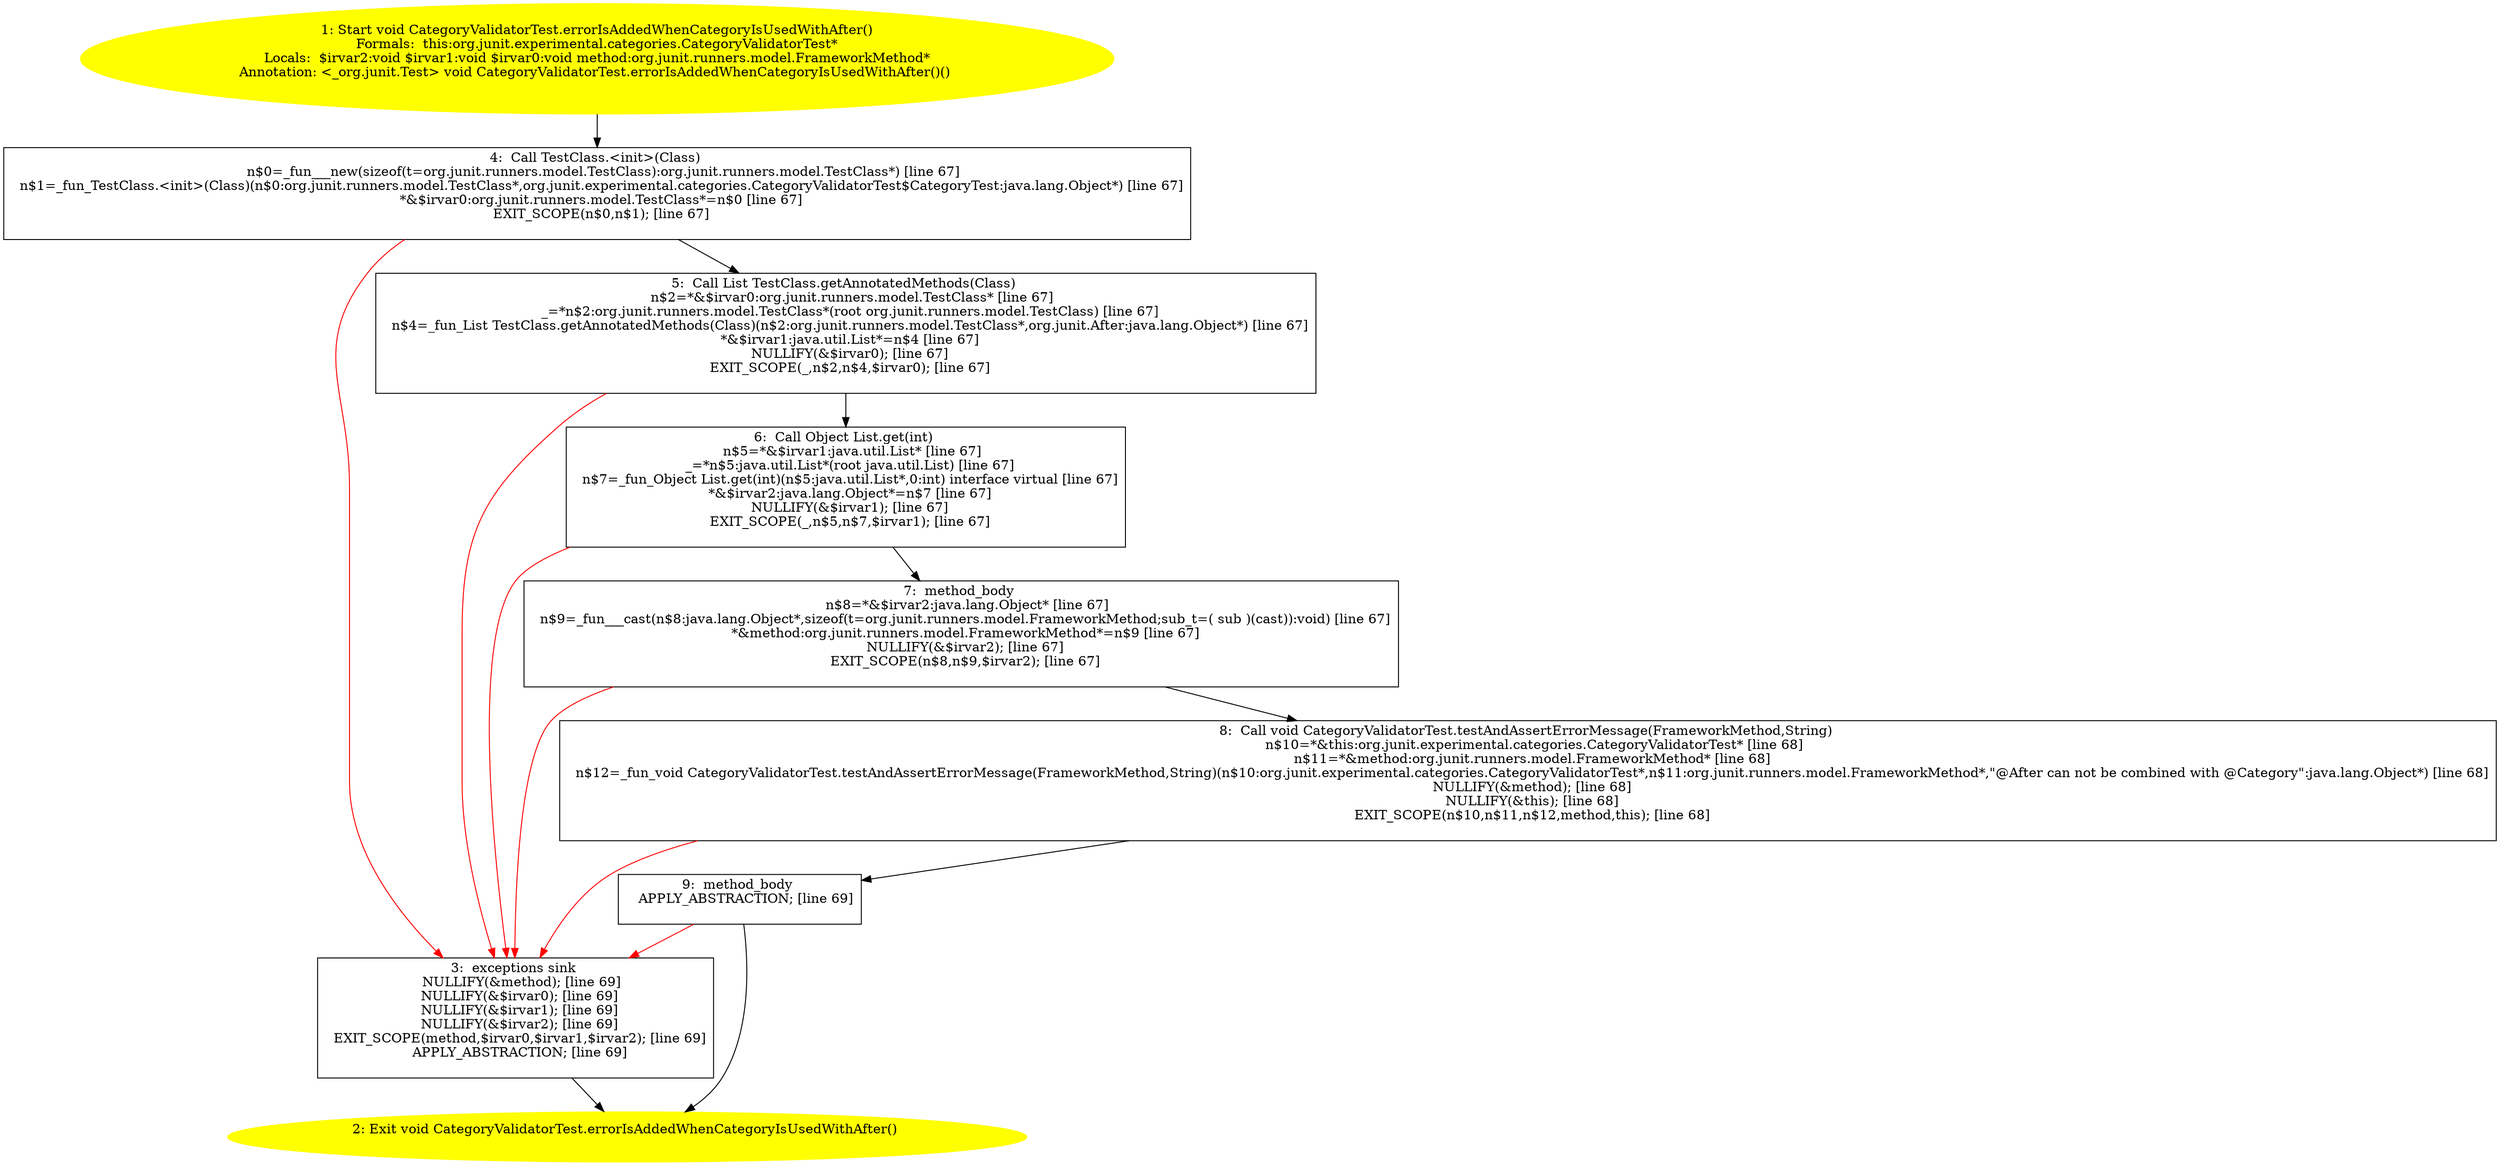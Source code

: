 /* @generated */
digraph cfg {
"org.junit.experimental.categories.CategoryValidatorTest.errorIsAddedWhenCategoryIsUsedWithAfter():vo.002052b575c806b86fa91088c1211945_1" [label="1: Start void CategoryValidatorTest.errorIsAddedWhenCategoryIsUsedWithAfter()\nFormals:  this:org.junit.experimental.categories.CategoryValidatorTest*\nLocals:  $irvar2:void $irvar1:void $irvar0:void method:org.junit.runners.model.FrameworkMethod*\nAnnotation: <_org.junit.Test> void CategoryValidatorTest.errorIsAddedWhenCategoryIsUsedWithAfter()() \n  " color=yellow style=filled]
	

	 "org.junit.experimental.categories.CategoryValidatorTest.errorIsAddedWhenCategoryIsUsedWithAfter():vo.002052b575c806b86fa91088c1211945_1" -> "org.junit.experimental.categories.CategoryValidatorTest.errorIsAddedWhenCategoryIsUsedWithAfter():vo.002052b575c806b86fa91088c1211945_4" ;
"org.junit.experimental.categories.CategoryValidatorTest.errorIsAddedWhenCategoryIsUsedWithAfter():vo.002052b575c806b86fa91088c1211945_2" [label="2: Exit void CategoryValidatorTest.errorIsAddedWhenCategoryIsUsedWithAfter() \n  " color=yellow style=filled]
	

"org.junit.experimental.categories.CategoryValidatorTest.errorIsAddedWhenCategoryIsUsedWithAfter():vo.002052b575c806b86fa91088c1211945_3" [label="3:  exceptions sink \n   NULLIFY(&method); [line 69]\n  NULLIFY(&$irvar0); [line 69]\n  NULLIFY(&$irvar1); [line 69]\n  NULLIFY(&$irvar2); [line 69]\n  EXIT_SCOPE(method,$irvar0,$irvar1,$irvar2); [line 69]\n  APPLY_ABSTRACTION; [line 69]\n " shape="box"]
	

	 "org.junit.experimental.categories.CategoryValidatorTest.errorIsAddedWhenCategoryIsUsedWithAfter():vo.002052b575c806b86fa91088c1211945_3" -> "org.junit.experimental.categories.CategoryValidatorTest.errorIsAddedWhenCategoryIsUsedWithAfter():vo.002052b575c806b86fa91088c1211945_2" ;
"org.junit.experimental.categories.CategoryValidatorTest.errorIsAddedWhenCategoryIsUsedWithAfter():vo.002052b575c806b86fa91088c1211945_4" [label="4:  Call TestClass.<init>(Class) \n   n$0=_fun___new(sizeof(t=org.junit.runners.model.TestClass):org.junit.runners.model.TestClass*) [line 67]\n  n$1=_fun_TestClass.<init>(Class)(n$0:org.junit.runners.model.TestClass*,org.junit.experimental.categories.CategoryValidatorTest$CategoryTest:java.lang.Object*) [line 67]\n  *&$irvar0:org.junit.runners.model.TestClass*=n$0 [line 67]\n  EXIT_SCOPE(n$0,n$1); [line 67]\n " shape="box"]
	

	 "org.junit.experimental.categories.CategoryValidatorTest.errorIsAddedWhenCategoryIsUsedWithAfter():vo.002052b575c806b86fa91088c1211945_4" -> "org.junit.experimental.categories.CategoryValidatorTest.errorIsAddedWhenCategoryIsUsedWithAfter():vo.002052b575c806b86fa91088c1211945_5" ;
	 "org.junit.experimental.categories.CategoryValidatorTest.errorIsAddedWhenCategoryIsUsedWithAfter():vo.002052b575c806b86fa91088c1211945_4" -> "org.junit.experimental.categories.CategoryValidatorTest.errorIsAddedWhenCategoryIsUsedWithAfter():vo.002052b575c806b86fa91088c1211945_3" [color="red" ];
"org.junit.experimental.categories.CategoryValidatorTest.errorIsAddedWhenCategoryIsUsedWithAfter():vo.002052b575c806b86fa91088c1211945_5" [label="5:  Call List TestClass.getAnnotatedMethods(Class) \n   n$2=*&$irvar0:org.junit.runners.model.TestClass* [line 67]\n  _=*n$2:org.junit.runners.model.TestClass*(root org.junit.runners.model.TestClass) [line 67]\n  n$4=_fun_List TestClass.getAnnotatedMethods(Class)(n$2:org.junit.runners.model.TestClass*,org.junit.After:java.lang.Object*) [line 67]\n  *&$irvar1:java.util.List*=n$4 [line 67]\n  NULLIFY(&$irvar0); [line 67]\n  EXIT_SCOPE(_,n$2,n$4,$irvar0); [line 67]\n " shape="box"]
	

	 "org.junit.experimental.categories.CategoryValidatorTest.errorIsAddedWhenCategoryIsUsedWithAfter():vo.002052b575c806b86fa91088c1211945_5" -> "org.junit.experimental.categories.CategoryValidatorTest.errorIsAddedWhenCategoryIsUsedWithAfter():vo.002052b575c806b86fa91088c1211945_6" ;
	 "org.junit.experimental.categories.CategoryValidatorTest.errorIsAddedWhenCategoryIsUsedWithAfter():vo.002052b575c806b86fa91088c1211945_5" -> "org.junit.experimental.categories.CategoryValidatorTest.errorIsAddedWhenCategoryIsUsedWithAfter():vo.002052b575c806b86fa91088c1211945_3" [color="red" ];
"org.junit.experimental.categories.CategoryValidatorTest.errorIsAddedWhenCategoryIsUsedWithAfter():vo.002052b575c806b86fa91088c1211945_6" [label="6:  Call Object List.get(int) \n   n$5=*&$irvar1:java.util.List* [line 67]\n  _=*n$5:java.util.List*(root java.util.List) [line 67]\n  n$7=_fun_Object List.get(int)(n$5:java.util.List*,0:int) interface virtual [line 67]\n  *&$irvar2:java.lang.Object*=n$7 [line 67]\n  NULLIFY(&$irvar1); [line 67]\n  EXIT_SCOPE(_,n$5,n$7,$irvar1); [line 67]\n " shape="box"]
	

	 "org.junit.experimental.categories.CategoryValidatorTest.errorIsAddedWhenCategoryIsUsedWithAfter():vo.002052b575c806b86fa91088c1211945_6" -> "org.junit.experimental.categories.CategoryValidatorTest.errorIsAddedWhenCategoryIsUsedWithAfter():vo.002052b575c806b86fa91088c1211945_7" ;
	 "org.junit.experimental.categories.CategoryValidatorTest.errorIsAddedWhenCategoryIsUsedWithAfter():vo.002052b575c806b86fa91088c1211945_6" -> "org.junit.experimental.categories.CategoryValidatorTest.errorIsAddedWhenCategoryIsUsedWithAfter():vo.002052b575c806b86fa91088c1211945_3" [color="red" ];
"org.junit.experimental.categories.CategoryValidatorTest.errorIsAddedWhenCategoryIsUsedWithAfter():vo.002052b575c806b86fa91088c1211945_7" [label="7:  method_body \n   n$8=*&$irvar2:java.lang.Object* [line 67]\n  n$9=_fun___cast(n$8:java.lang.Object*,sizeof(t=org.junit.runners.model.FrameworkMethod;sub_t=( sub )(cast)):void) [line 67]\n  *&method:org.junit.runners.model.FrameworkMethod*=n$9 [line 67]\n  NULLIFY(&$irvar2); [line 67]\n  EXIT_SCOPE(n$8,n$9,$irvar2); [line 67]\n " shape="box"]
	

	 "org.junit.experimental.categories.CategoryValidatorTest.errorIsAddedWhenCategoryIsUsedWithAfter():vo.002052b575c806b86fa91088c1211945_7" -> "org.junit.experimental.categories.CategoryValidatorTest.errorIsAddedWhenCategoryIsUsedWithAfter():vo.002052b575c806b86fa91088c1211945_8" ;
	 "org.junit.experimental.categories.CategoryValidatorTest.errorIsAddedWhenCategoryIsUsedWithAfter():vo.002052b575c806b86fa91088c1211945_7" -> "org.junit.experimental.categories.CategoryValidatorTest.errorIsAddedWhenCategoryIsUsedWithAfter():vo.002052b575c806b86fa91088c1211945_3" [color="red" ];
"org.junit.experimental.categories.CategoryValidatorTest.errorIsAddedWhenCategoryIsUsedWithAfter():vo.002052b575c806b86fa91088c1211945_8" [label="8:  Call void CategoryValidatorTest.testAndAssertErrorMessage(FrameworkMethod,String) \n   n$10=*&this:org.junit.experimental.categories.CategoryValidatorTest* [line 68]\n  n$11=*&method:org.junit.runners.model.FrameworkMethod* [line 68]\n  n$12=_fun_void CategoryValidatorTest.testAndAssertErrorMessage(FrameworkMethod,String)(n$10:org.junit.experimental.categories.CategoryValidatorTest*,n$11:org.junit.runners.model.FrameworkMethod*,\"@After can not be combined with @Category\":java.lang.Object*) [line 68]\n  NULLIFY(&method); [line 68]\n  NULLIFY(&this); [line 68]\n  EXIT_SCOPE(n$10,n$11,n$12,method,this); [line 68]\n " shape="box"]
	

	 "org.junit.experimental.categories.CategoryValidatorTest.errorIsAddedWhenCategoryIsUsedWithAfter():vo.002052b575c806b86fa91088c1211945_8" -> "org.junit.experimental.categories.CategoryValidatorTest.errorIsAddedWhenCategoryIsUsedWithAfter():vo.002052b575c806b86fa91088c1211945_9" ;
	 "org.junit.experimental.categories.CategoryValidatorTest.errorIsAddedWhenCategoryIsUsedWithAfter():vo.002052b575c806b86fa91088c1211945_8" -> "org.junit.experimental.categories.CategoryValidatorTest.errorIsAddedWhenCategoryIsUsedWithAfter():vo.002052b575c806b86fa91088c1211945_3" [color="red" ];
"org.junit.experimental.categories.CategoryValidatorTest.errorIsAddedWhenCategoryIsUsedWithAfter():vo.002052b575c806b86fa91088c1211945_9" [label="9:  method_body \n   APPLY_ABSTRACTION; [line 69]\n " shape="box"]
	

	 "org.junit.experimental.categories.CategoryValidatorTest.errorIsAddedWhenCategoryIsUsedWithAfter():vo.002052b575c806b86fa91088c1211945_9" -> "org.junit.experimental.categories.CategoryValidatorTest.errorIsAddedWhenCategoryIsUsedWithAfter():vo.002052b575c806b86fa91088c1211945_2" ;
	 "org.junit.experimental.categories.CategoryValidatorTest.errorIsAddedWhenCategoryIsUsedWithAfter():vo.002052b575c806b86fa91088c1211945_9" -> "org.junit.experimental.categories.CategoryValidatorTest.errorIsAddedWhenCategoryIsUsedWithAfter():vo.002052b575c806b86fa91088c1211945_3" [color="red" ];
}
